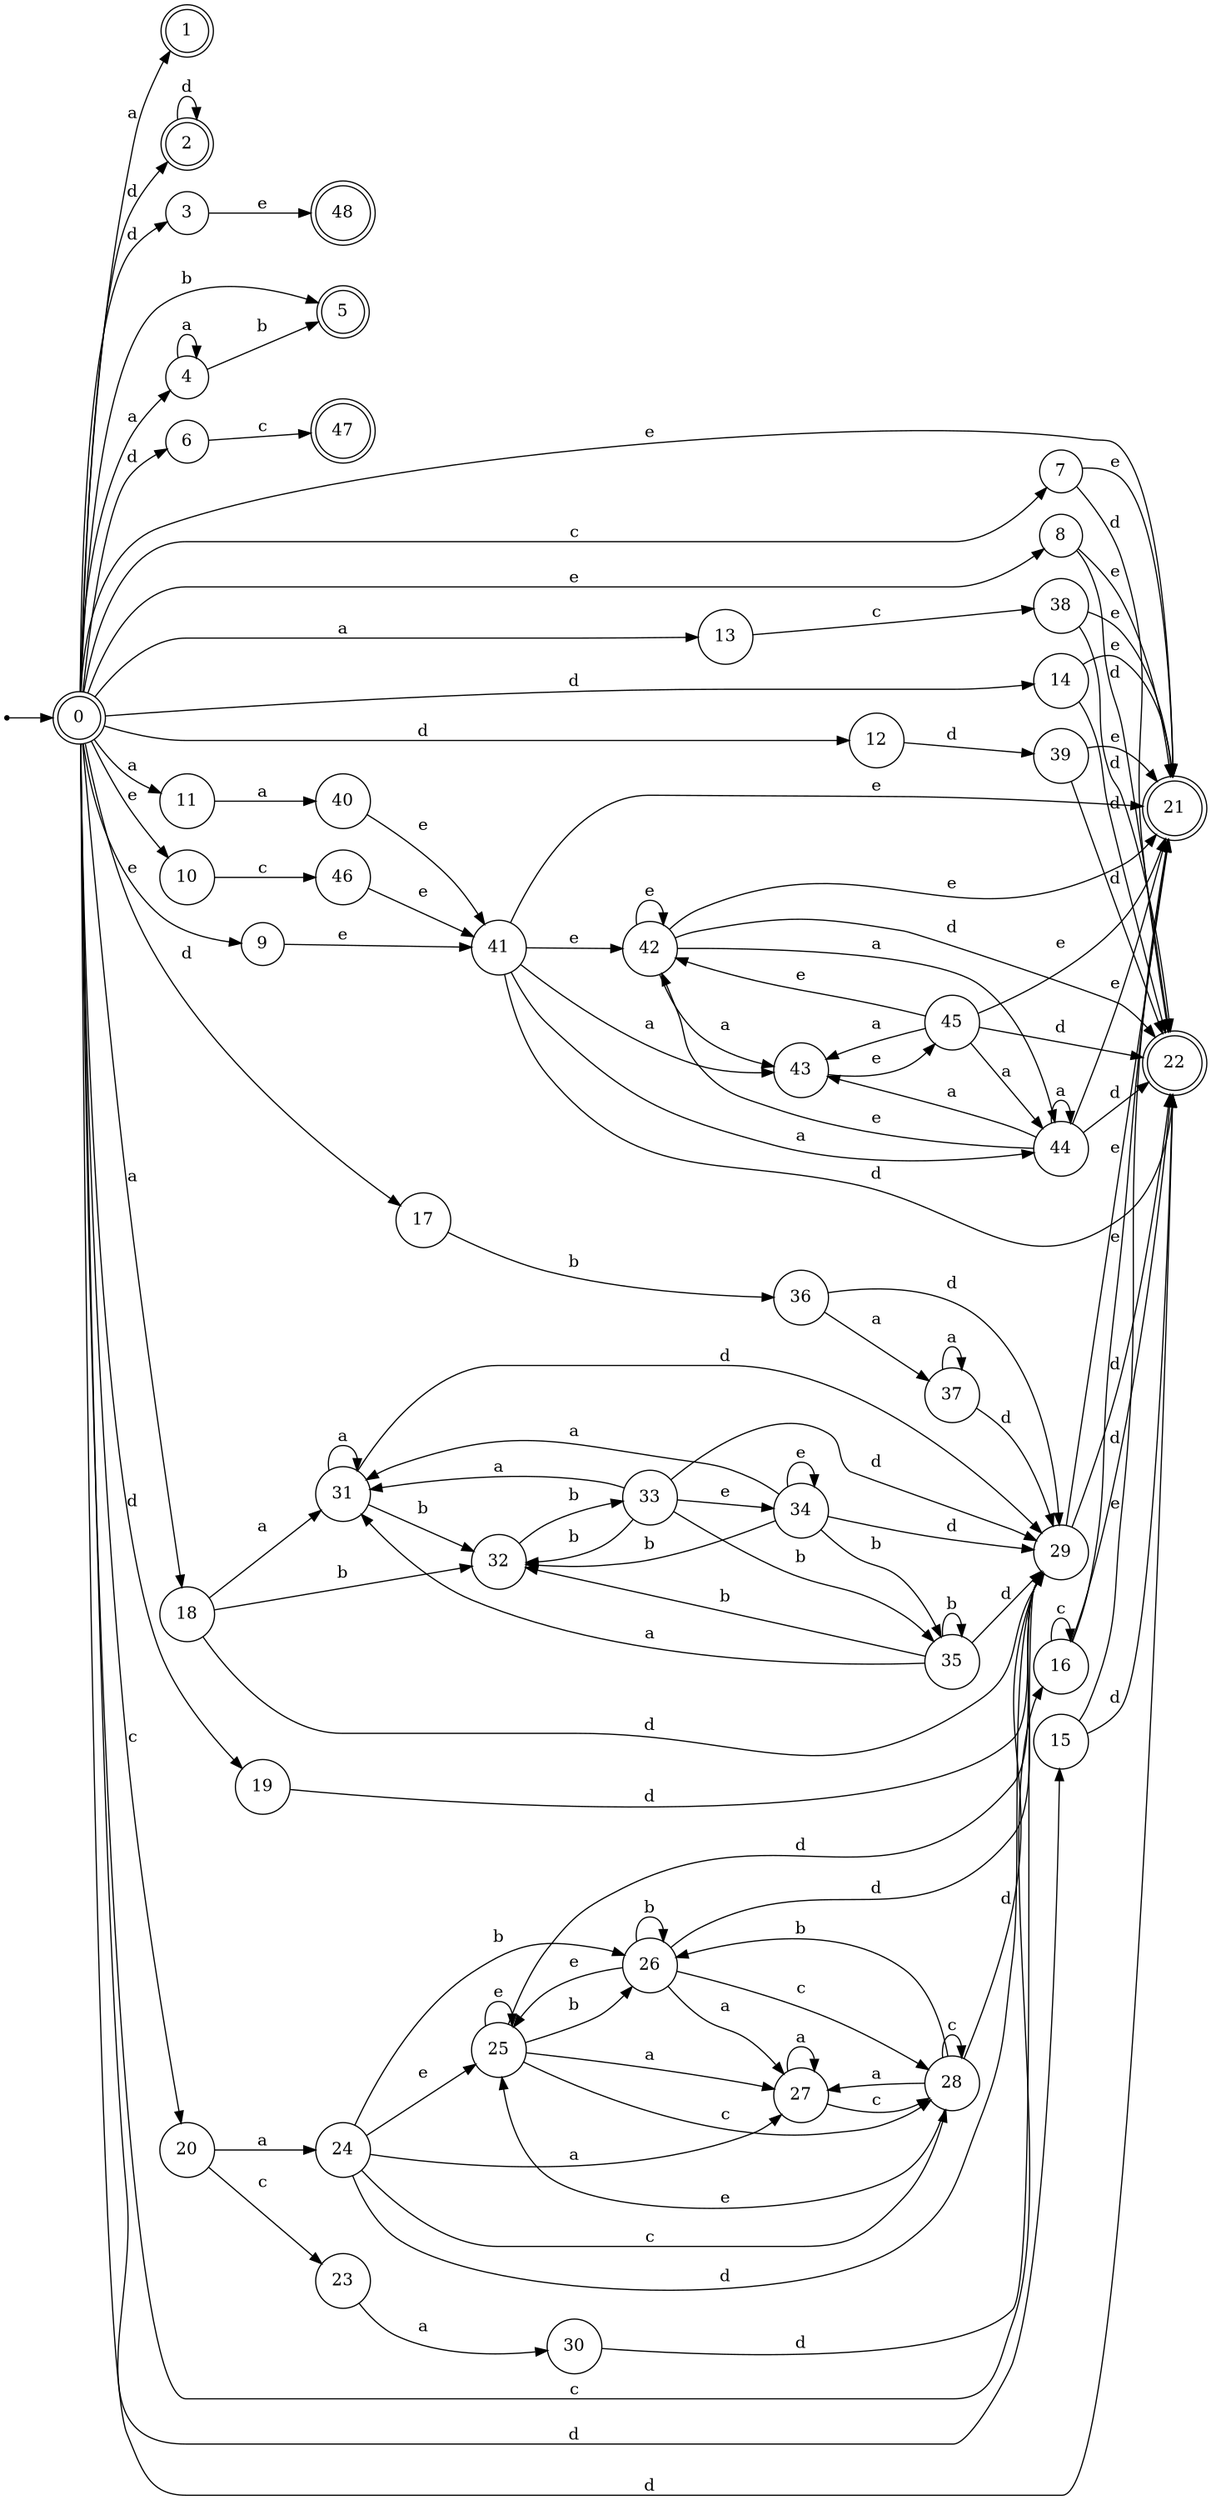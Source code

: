 digraph finite_state_machine {
rankdir=LR;
size="20,20";
node [shape = point]; "dummy0"
node [shape = doublecircle]; "0";"dummy0" -> "0";
node [shape = doublecircle]; "1";node [shape = doublecircle]; "2";node [shape = circle]; "3";
node [shape = circle]; "4";
node [shape = doublecircle]; "5";node [shape = circle]; "6";
node [shape = circle]; "7";
node [shape = circle]; "8";
node [shape = circle]; "9";
node [shape = circle]; "10";
node [shape = circle]; "11";
node [shape = circle]; "12";
node [shape = circle]; "13";
node [shape = circle]; "14";
node [shape = circle]; "15";
node [shape = circle]; "16";
node [shape = circle]; "17";
node [shape = circle]; "18";
node [shape = circle]; "19";
node [shape = circle]; "20";
node [shape = doublecircle]; "21";node [shape = doublecircle]; "22";node [shape = circle]; "23";
node [shape = circle]; "24";
node [shape = circle]; "25";
node [shape = circle]; "26";
node [shape = circle]; "27";
node [shape = circle]; "28";
node [shape = circle]; "29";
node [shape = circle]; "30";
node [shape = circle]; "31";
node [shape = circle]; "32";
node [shape = circle]; "33";
node [shape = circle]; "34";
node [shape = circle]; "35";
node [shape = circle]; "36";
node [shape = circle]; "37";
node [shape = circle]; "38";
node [shape = circle]; "39";
node [shape = circle]; "40";
node [shape = circle]; "41";
node [shape = circle]; "42";
node [shape = circle]; "43";
node [shape = circle]; "44";
node [shape = circle]; "45";
node [shape = circle]; "46";
node [shape = doublecircle]; "47";node [shape = doublecircle]; "48";"0" -> "1" [label = "a"];
 "0" -> "18" [label = "a"];
 "0" -> "4" [label = "a"];
 "0" -> "11" [label = "a"];
 "0" -> "13" [label = "a"];
 "0" -> "2" [label = "d"];
 "0" -> "3" [label = "d"];
 "0" -> "6" [label = "d"];
 "0" -> "12" [label = "d"];
 "0" -> "14" [label = "d"];
 "0" -> "15" [label = "d"];
 "0" -> "17" [label = "d"];
 "0" -> "19" [label = "d"];
 "0" -> "22" [label = "d"];
 "0" -> "5" [label = "b"];
 "0" -> "16" [label = "c"];
 "0" -> "20" [label = "c"];
 "0" -> "7" [label = "c"];
 "0" -> "8" [label = "e"];
 "0" -> "9" [label = "e"];
 "0" -> "10" [label = "e"];
 "0" -> "21" [label = "e"];
 "20" -> "23" [label = "c"];
 "20" -> "24" [label = "a"];
 "24" -> "25" [label = "e"];
 "24" -> "26" [label = "b"];
 "24" -> "27" [label = "a"];
 "24" -> "28" [label = "c"];
 "24" -> "29" [label = "d"];
 "29" -> "21" [label = "e"];
 "29" -> "22" [label = "d"];
 "28" -> "28" [label = "c"];
 "28" -> "27" [label = "a"];
 "28" -> "25" [label = "e"];
 "28" -> "26" [label = "b"];
 "28" -> "29" [label = "d"];
 "27" -> "27" [label = "a"];
 "27" -> "28" [label = "c"];
 "26" -> "26" [label = "b"];
 "26" -> "25" [label = "e"];
 "26" -> "27" [label = "a"];
 "26" -> "28" [label = "c"];
 "26" -> "29" [label = "d"];
 "25" -> "25" [label = "e"];
 "25" -> "26" [label = "b"];
 "25" -> "27" [label = "a"];
 "25" -> "28" [label = "c"];
 "25" -> "29" [label = "d"];
 "23" -> "30" [label = "a"];
 "30" -> "29" [label = "d"];
 "19" -> "29" [label = "d"];
 "18" -> "31" [label = "a"];
 "18" -> "32" [label = "b"];
 "18" -> "29" [label = "d"];
 "32" -> "33" [label = "b"];
 "33" -> "32" [label = "b"];
 "33" -> "35" [label = "b"];
 "33" -> "34" [label = "e"];
 "33" -> "31" [label = "a"];
 "33" -> "29" [label = "d"];
 "35" -> "32" [label = "b"];
 "35" -> "35" [label = "b"];
 "35" -> "31" [label = "a"];
 "35" -> "29" [label = "d"];
 "34" -> "34" [label = "e"];
 "34" -> "32" [label = "b"];
 "34" -> "35" [label = "b"];
 "34" -> "31" [label = "a"];
 "34" -> "29" [label = "d"];
 "31" -> "31" [label = "a"];
 "31" -> "32" [label = "b"];
 "31" -> "29" [label = "d"];
 "17" -> "36" [label = "b"];
 "36" -> "37" [label = "a"];
 "36" -> "29" [label = "d"];
 "37" -> "37" [label = "a"];
 "37" -> "29" [label = "d"];
 "16" -> "16" [label = "c"];
 "16" -> "21" [label = "e"];
 "16" -> "22" [label = "d"];
 "15" -> "21" [label = "e"];
 "15" -> "22" [label = "d"];
 "14" -> "21" [label = "e"];
 "14" -> "22" [label = "d"];
 "13" -> "38" [label = "c"];
 "38" -> "21" [label = "e"];
 "38" -> "22" [label = "d"];
 "12" -> "39" [label = "d"];
 "39" -> "21" [label = "e"];
 "39" -> "22" [label = "d"];
 "11" -> "40" [label = "a"];
 "40" -> "41" [label = "e"];
 "41" -> "42" [label = "e"];
 "41" -> "21" [label = "e"];
 "41" -> "43" [label = "a"];
 "41" -> "44" [label = "a"];
 "41" -> "22" [label = "d"];
 "44" -> "43" [label = "a"];
 "44" -> "44" [label = "a"];
 "44" -> "42" [label = "e"];
 "44" -> "21" [label = "e"];
 "44" -> "22" [label = "d"];
 "43" -> "45" [label = "e"];
 "45" -> "43" [label = "a"];
 "45" -> "44" [label = "a"];
 "45" -> "42" [label = "e"];
 "45" -> "21" [label = "e"];
 "45" -> "22" [label = "d"];
 "42" -> "42" [label = "e"];
 "42" -> "21" [label = "e"];
 "42" -> "43" [label = "a"];
 "42" -> "44" [label = "a"];
 "42" -> "22" [label = "d"];
 "10" -> "46" [label = "c"];
 "46" -> "41" [label = "e"];
 "9" -> "41" [label = "e"];
 "8" -> "21" [label = "e"];
 "8" -> "22" [label = "d"];
 "7" -> "21" [label = "e"];
 "7" -> "22" [label = "d"];
 "6" -> "47" [label = "c"];
 "4" -> "4" [label = "a"];
 "4" -> "5" [label = "b"];
 "3" -> "48" [label = "e"];
 "2" -> "2" [label = "d"];
 }
